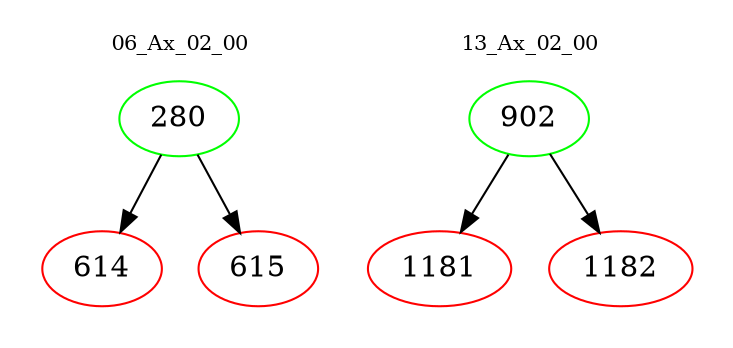 digraph{
subgraph cluster_0 {
color = white
label = "06_Ax_02_00";
fontsize=10;
T0_280 [label="280", color="green"]
T0_280 -> T0_614 [color="black"]
T0_614 [label="614", color="red"]
T0_280 -> T0_615 [color="black"]
T0_615 [label="615", color="red"]
}
subgraph cluster_1 {
color = white
label = "13_Ax_02_00";
fontsize=10;
T1_902 [label="902", color="green"]
T1_902 -> T1_1181 [color="black"]
T1_1181 [label="1181", color="red"]
T1_902 -> T1_1182 [color="black"]
T1_1182 [label="1182", color="red"]
}
}

